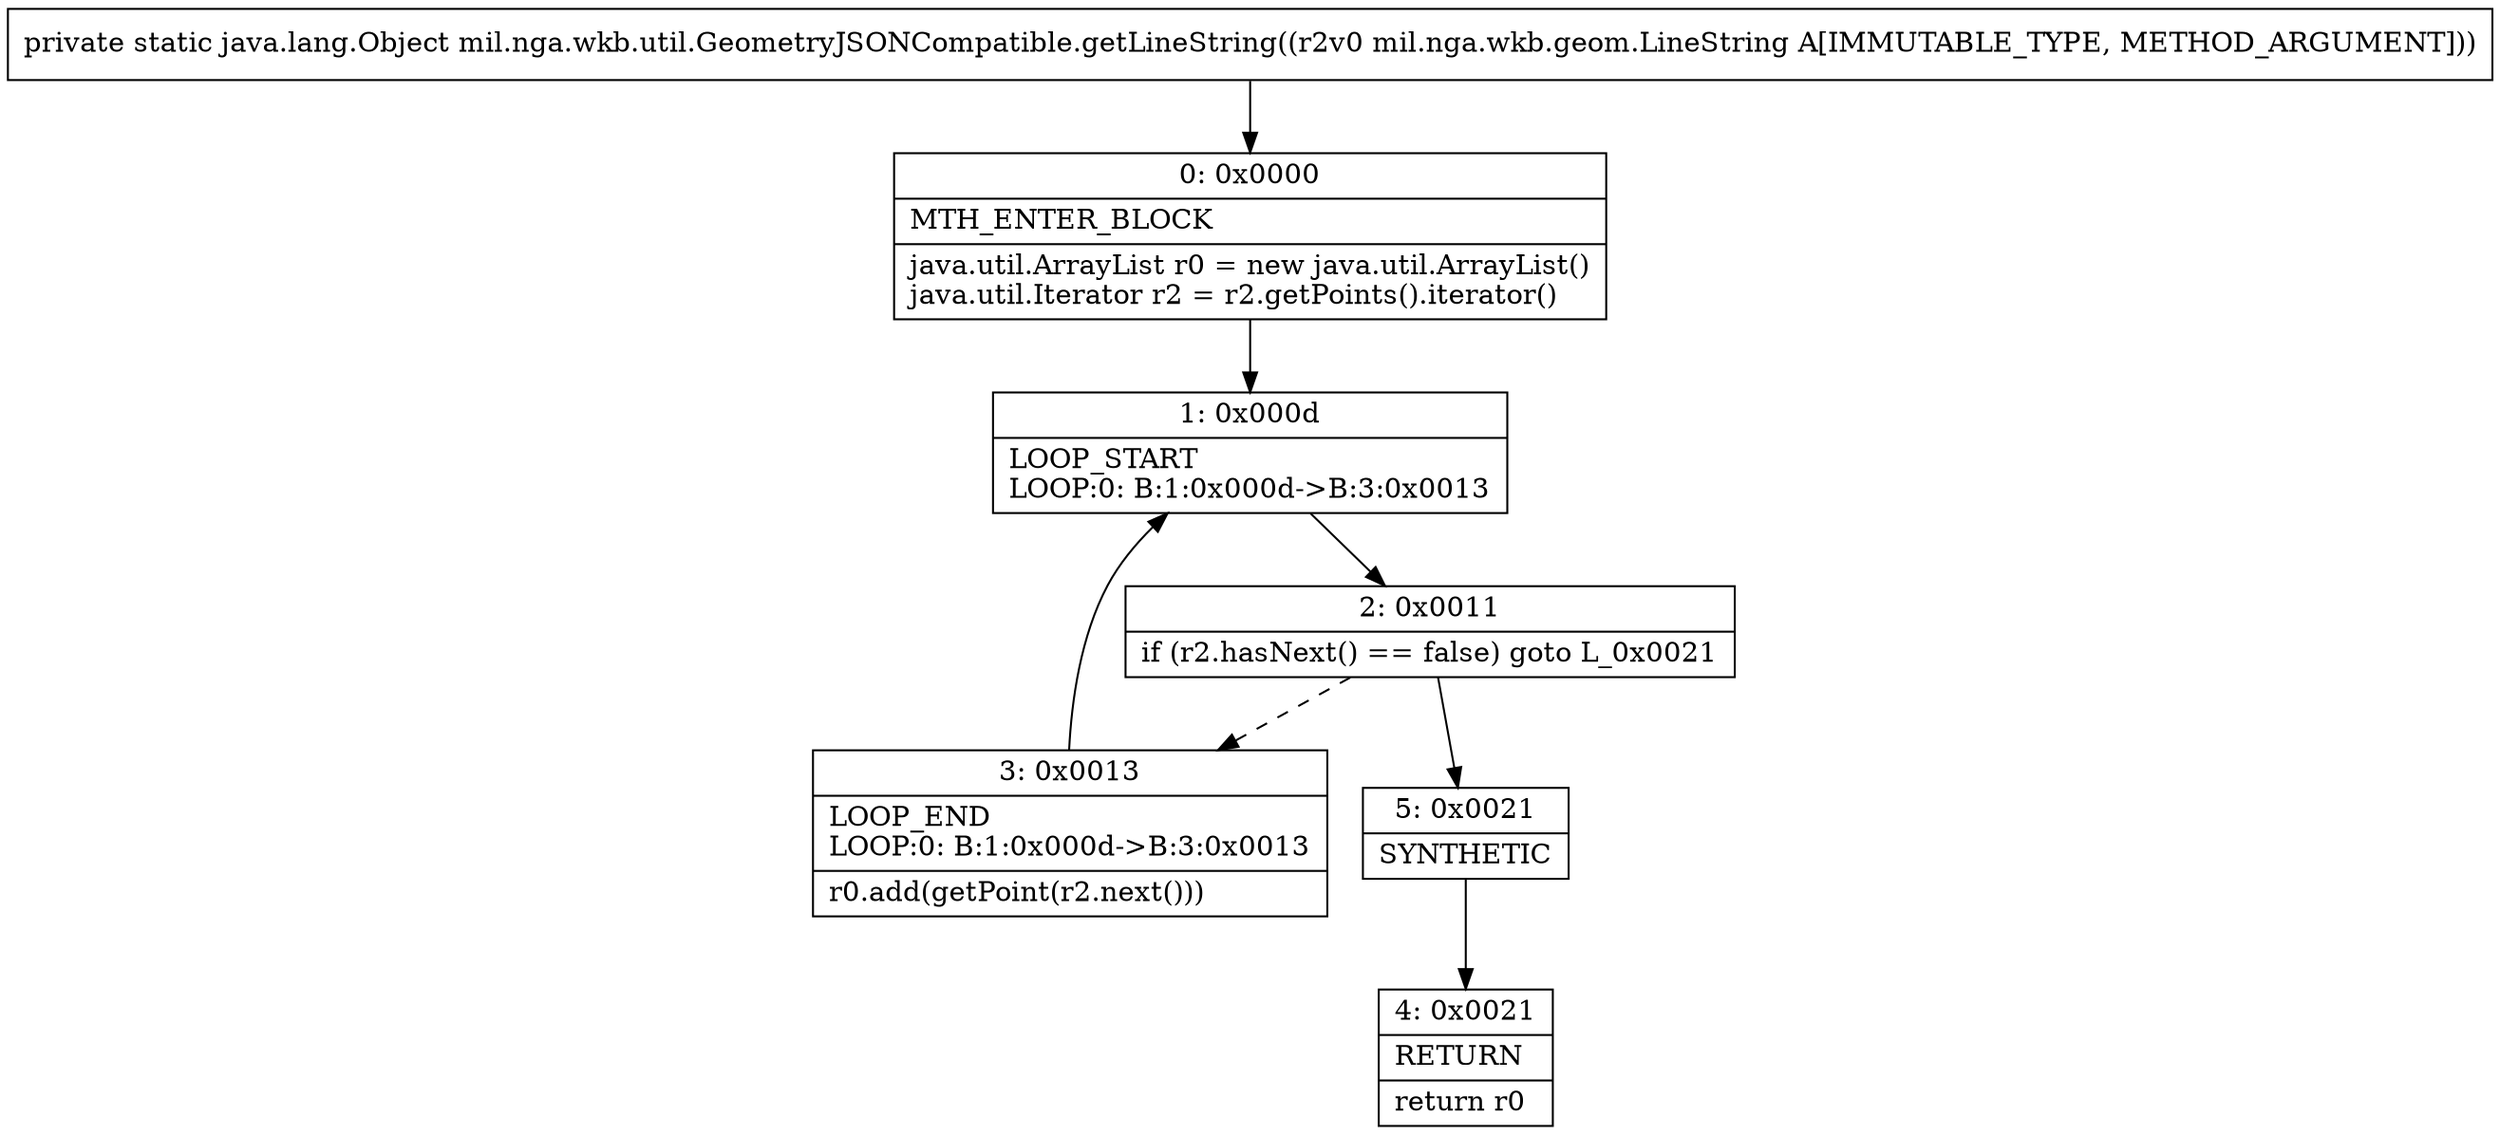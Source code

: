 digraph "CFG formil.nga.wkb.util.GeometryJSONCompatible.getLineString(Lmil\/nga\/wkb\/geom\/LineString;)Ljava\/lang\/Object;" {
Node_0 [shape=record,label="{0\:\ 0x0000|MTH_ENTER_BLOCK\l|java.util.ArrayList r0 = new java.util.ArrayList()\ljava.util.Iterator r2 = r2.getPoints().iterator()\l}"];
Node_1 [shape=record,label="{1\:\ 0x000d|LOOP_START\lLOOP:0: B:1:0x000d\-\>B:3:0x0013\l}"];
Node_2 [shape=record,label="{2\:\ 0x0011|if (r2.hasNext() == false) goto L_0x0021\l}"];
Node_3 [shape=record,label="{3\:\ 0x0013|LOOP_END\lLOOP:0: B:1:0x000d\-\>B:3:0x0013\l|r0.add(getPoint(r2.next()))\l}"];
Node_4 [shape=record,label="{4\:\ 0x0021|RETURN\l|return r0\l}"];
Node_5 [shape=record,label="{5\:\ 0x0021|SYNTHETIC\l}"];
MethodNode[shape=record,label="{private static java.lang.Object mil.nga.wkb.util.GeometryJSONCompatible.getLineString((r2v0 mil.nga.wkb.geom.LineString A[IMMUTABLE_TYPE, METHOD_ARGUMENT])) }"];
MethodNode -> Node_0;
Node_0 -> Node_1;
Node_1 -> Node_2;
Node_2 -> Node_3[style=dashed];
Node_2 -> Node_5;
Node_3 -> Node_1;
Node_5 -> Node_4;
}

